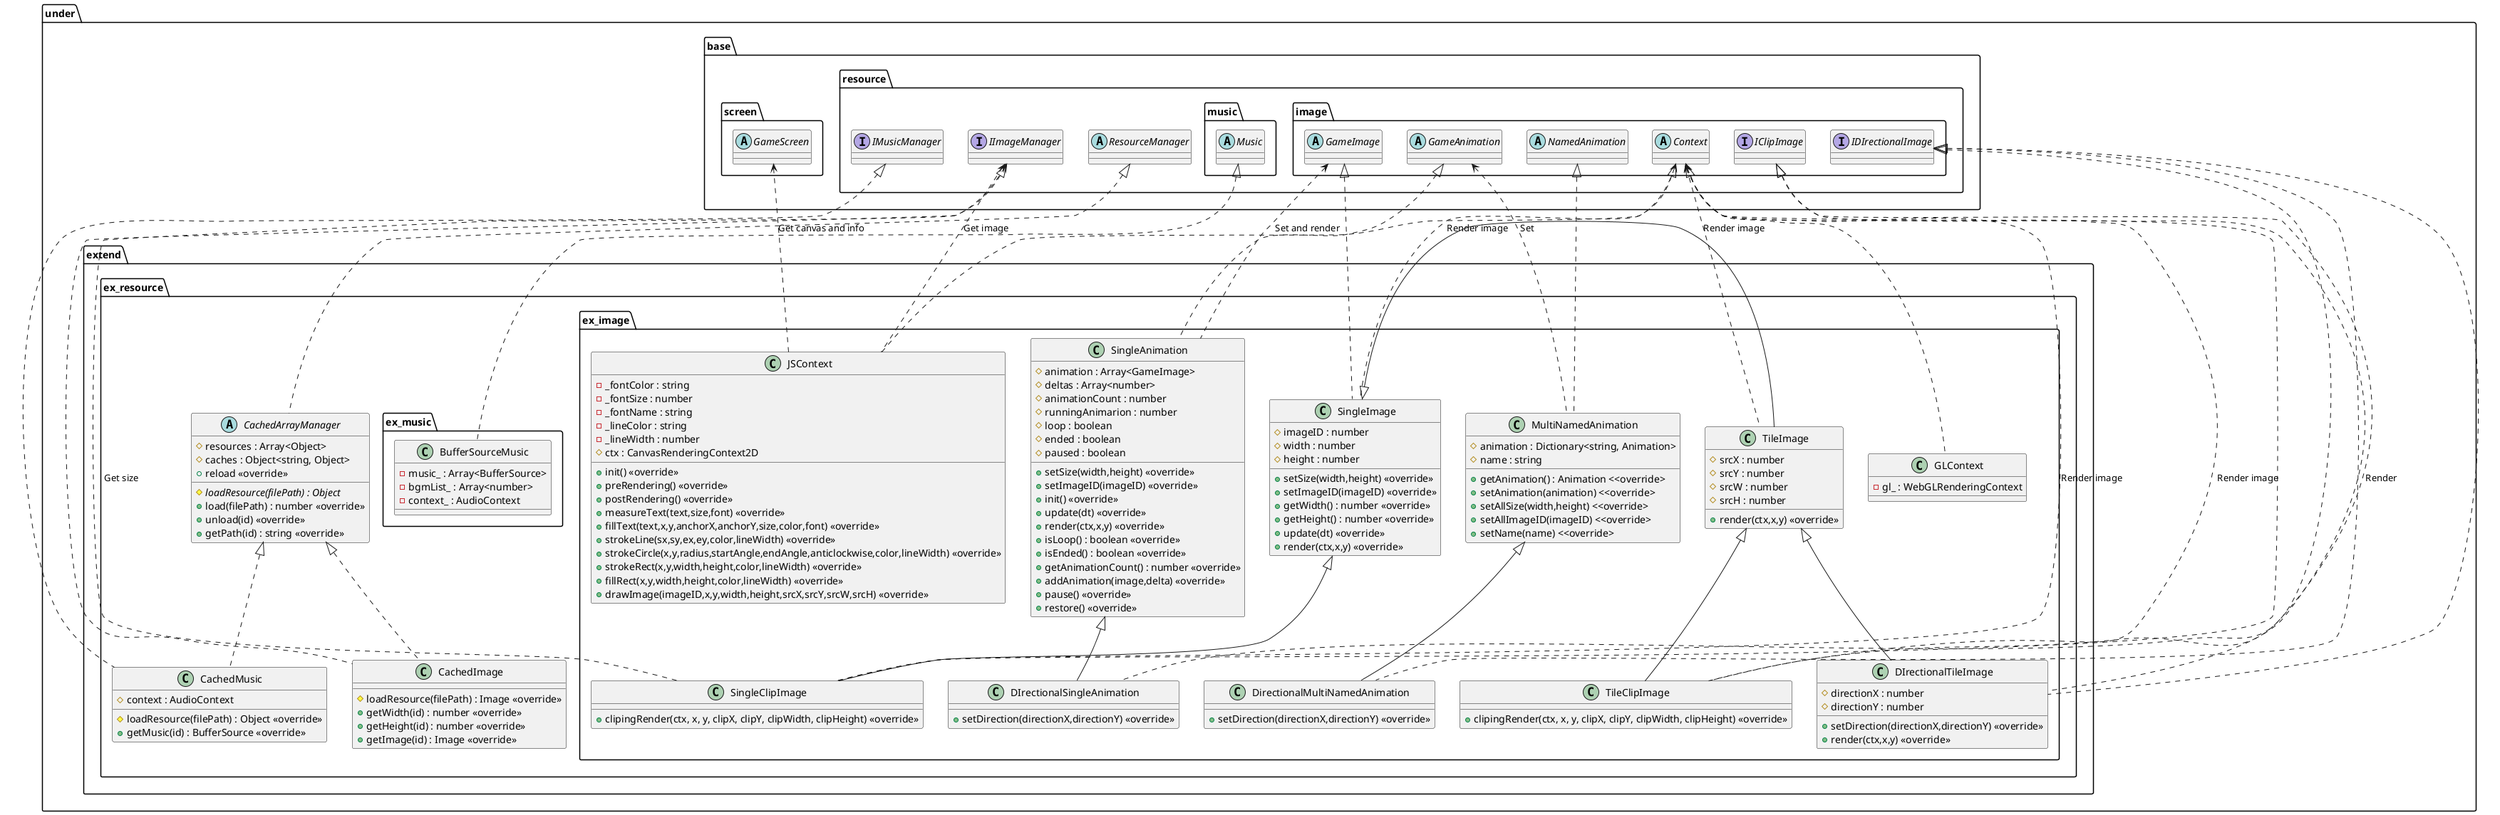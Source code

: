 @startuml GameBaseExtendResource

package under {
    package extend {
        package ex_resource {
            abstract CachedArrayManager {
                #resources : Array<Object>
                #caches : Object<string, Object>
                {abstract} #loadResource(filePath) : Object
                +load(filePath) : number <<override>>
                +unload(id) <<override>>
                +reload <<override>>
                +getPath(id) : string <<override>>
            }
            class CachedImage {
                #loadResource(filePath) : Image <<override>>
                +getWidth(id) : number <<override>>
                +getHeight(id) : number <<override>>
                +getImage(id) : Image <<override>>
            }
            class CachedMusic {
                #context : AudioContext
                #loadResource(filePath) : Object <<override>>
                +getMusic(id) : BufferSource <<override>>
            }
            package ex_music {
                class BufferSourceMusic {
                    -music_ : Array<BufferSource>
                    -bgmList_ : Array<number>
                    -context_ : AudioContext
                }
            }

            package ex_image {
                class JSContext {
                    -_fontColor : string
                    -_fontSize : number
                    -_fontName : string
                    -_lineColor : string
                    -_lineWidth : number
                    #ctx : CanvasRenderingContext2D
                    +init() <<override>>
                    +preRendering() <<override>>
                    +postRendering() <<override>>
                    +measureText(text,size,font) <<override>>
                    +fillText(text,x,y,anchorX,anchorY,size,color,font) <<override>>
                    +strokeLine(sx,sy,ex,ey,color,lineWidth) <<override>>
                    +strokeCircle(x,y,radius,startAngle,endAngle,anticlockwise,color,lineWidth) <<override>>
                    +strokeRect(x,y,width,height,color,lineWidth) <<override>>
                    +fillRect(x,y,width,height,color,lineWidth) <<override>>
                    +drawImage(imageID,x,y,width,height,srcX,srcY,srcW,srcH) <<override>>
                }
                class GLContext {
                    -gl_ : WebGLRenderingContext
                }
                class SingleImage {
                    #imageID : number
                    #width : number
                    #height : number
                    +setSize(width,height) <<override>>
                    +setImageID(imageID) <<override>>
                    +getWidth() : number <<override>>
                    +getHeight() : number <<override>>
                    +update(dt) <<override>>
                    +render(ctx,x,y) <<override>>
                }
                class TileImage {
                    #srcX : number
                    #srcY : number
                    #srcW : number
                    #srcH : number
                    +render(ctx,x,y) <<override>>
                }
                class SingleAnimation {
                    #animation : Array<GameImage>
                    #deltas : Array<number>
                    #animationCount : number
                    #runningAnimarion : number
                    #loop : boolean
                    #ended : boolean
                    #paused : boolean
                    +setSize(width,height) <<override>>
                    +setImageID(imageID) <<override>>
                    +init() <<override>>
                    +update(dt) <<override>>
                    +render(ctx,x,y) <<override>>
                    +isLoop() : boolean <<override>>
                    +isEnded() : boolean <<override>>
                    +getAnimationCount() : number <<override>>
                    +addAnimation(image,delta) <<override>>
                    +pause() <<override>>
                    +restore() <<override>>
                }
                class MultiNamedAnimation {
                    #animation : Dictionary<string, Animation>
                    #name : string
                    +getAnimation() : Animation <<override>
                    +setAnimation(animation) <<override>
                    +setAllSize(width,height) <<override>
                    +setAllImageID(imageID) <<override>
                    +setName(name) <<override>
                }

                class SingleClipImage {
                    +clipingRender(ctx, x, y, clipX, clipY, clipWidth, clipHeight) <<override>>
                }
                class TileClipImage {
                    +clipingRender(ctx, x, y, clipX, clipY, clipWidth, clipHeight) <<override>>
                }
                class DIrectionalTileImage {
                    #directionX : number
                    #directionY : number
                    +setDirection(directionX,directionY) <<override>>
                    +render(ctx,x,y) <<override>>
                }
                class DIrectionalSingleAnimation {
                    +setDirection(directionX,directionY) <<override>>
                }
                class DirectionalMultiNamedAnimation {
                    +setDirection(directionX,directionY) <<override>>

                }
            }

        }
    }
}

package under {
    package base {
        package screen {
            abstract GameScreen
        }
        package resource {
            abstract ResourceManager
            interface IImageManager
            interface IMusicManager
            package music {
                abstract Music
            }
            package image {
                abstract Context
                abstract GameImage
                abstract GameAnimation
                abstract NamedAnimation
                interface IClipImage
                interface IDIrectionalImage
            }
        }
    }
}

GameScreen <.. JSContext : Get canvas and info
IImageManager <.. JSContext : Get image
Context <.. SingleImage : Render image
Context <.. TileImage : Render image
GameImage <.. SingleAnimation : Set and render
GameAnimation <.. MultiNamedAnimation : Set

IImageManager <.. SingleClipImage : Get size
Context <.. SingleClipImage : Render image
Context <.. TileClipImage : Render image

Context <.. DIrectionalTileImage : Render

Context <|.. JSContext
Context <|.. GLContext
Music <|.. BufferSourceMusic

ResourceManager <|.. CachedArrayManager
CachedArrayManager <|.. CachedImage
IImageManager <|.. CachedImage
CachedArrayManager <|.. CachedMusic
IMusicManager <|.. CachedMusic

GameImage <|.. SingleImage
SingleImage <|- TileImage
GameAnimation <|.. SingleAnimation
NamedAnimation <|.. MultiNamedAnimation

SingleImage <|-- SingleClipImage
IClipImage <|.. SingleClipImage
TileImage <|-- TileClipImage
IClipImage <|.. TileClipImage

TileImage <|-- DIrectionalTileImage
IDIrectionalImage <|.. DIrectionalTileImage
SingleAnimation <|-- DIrectionalSingleAnimation
IDIrectionalImage <|.. DIrectionalSingleAnimation
MultiNamedAnimation <|-- DirectionalMultiNamedAnimation
IDIrectionalImage <|.. DirectionalMultiNamedAnimation

@enduml
